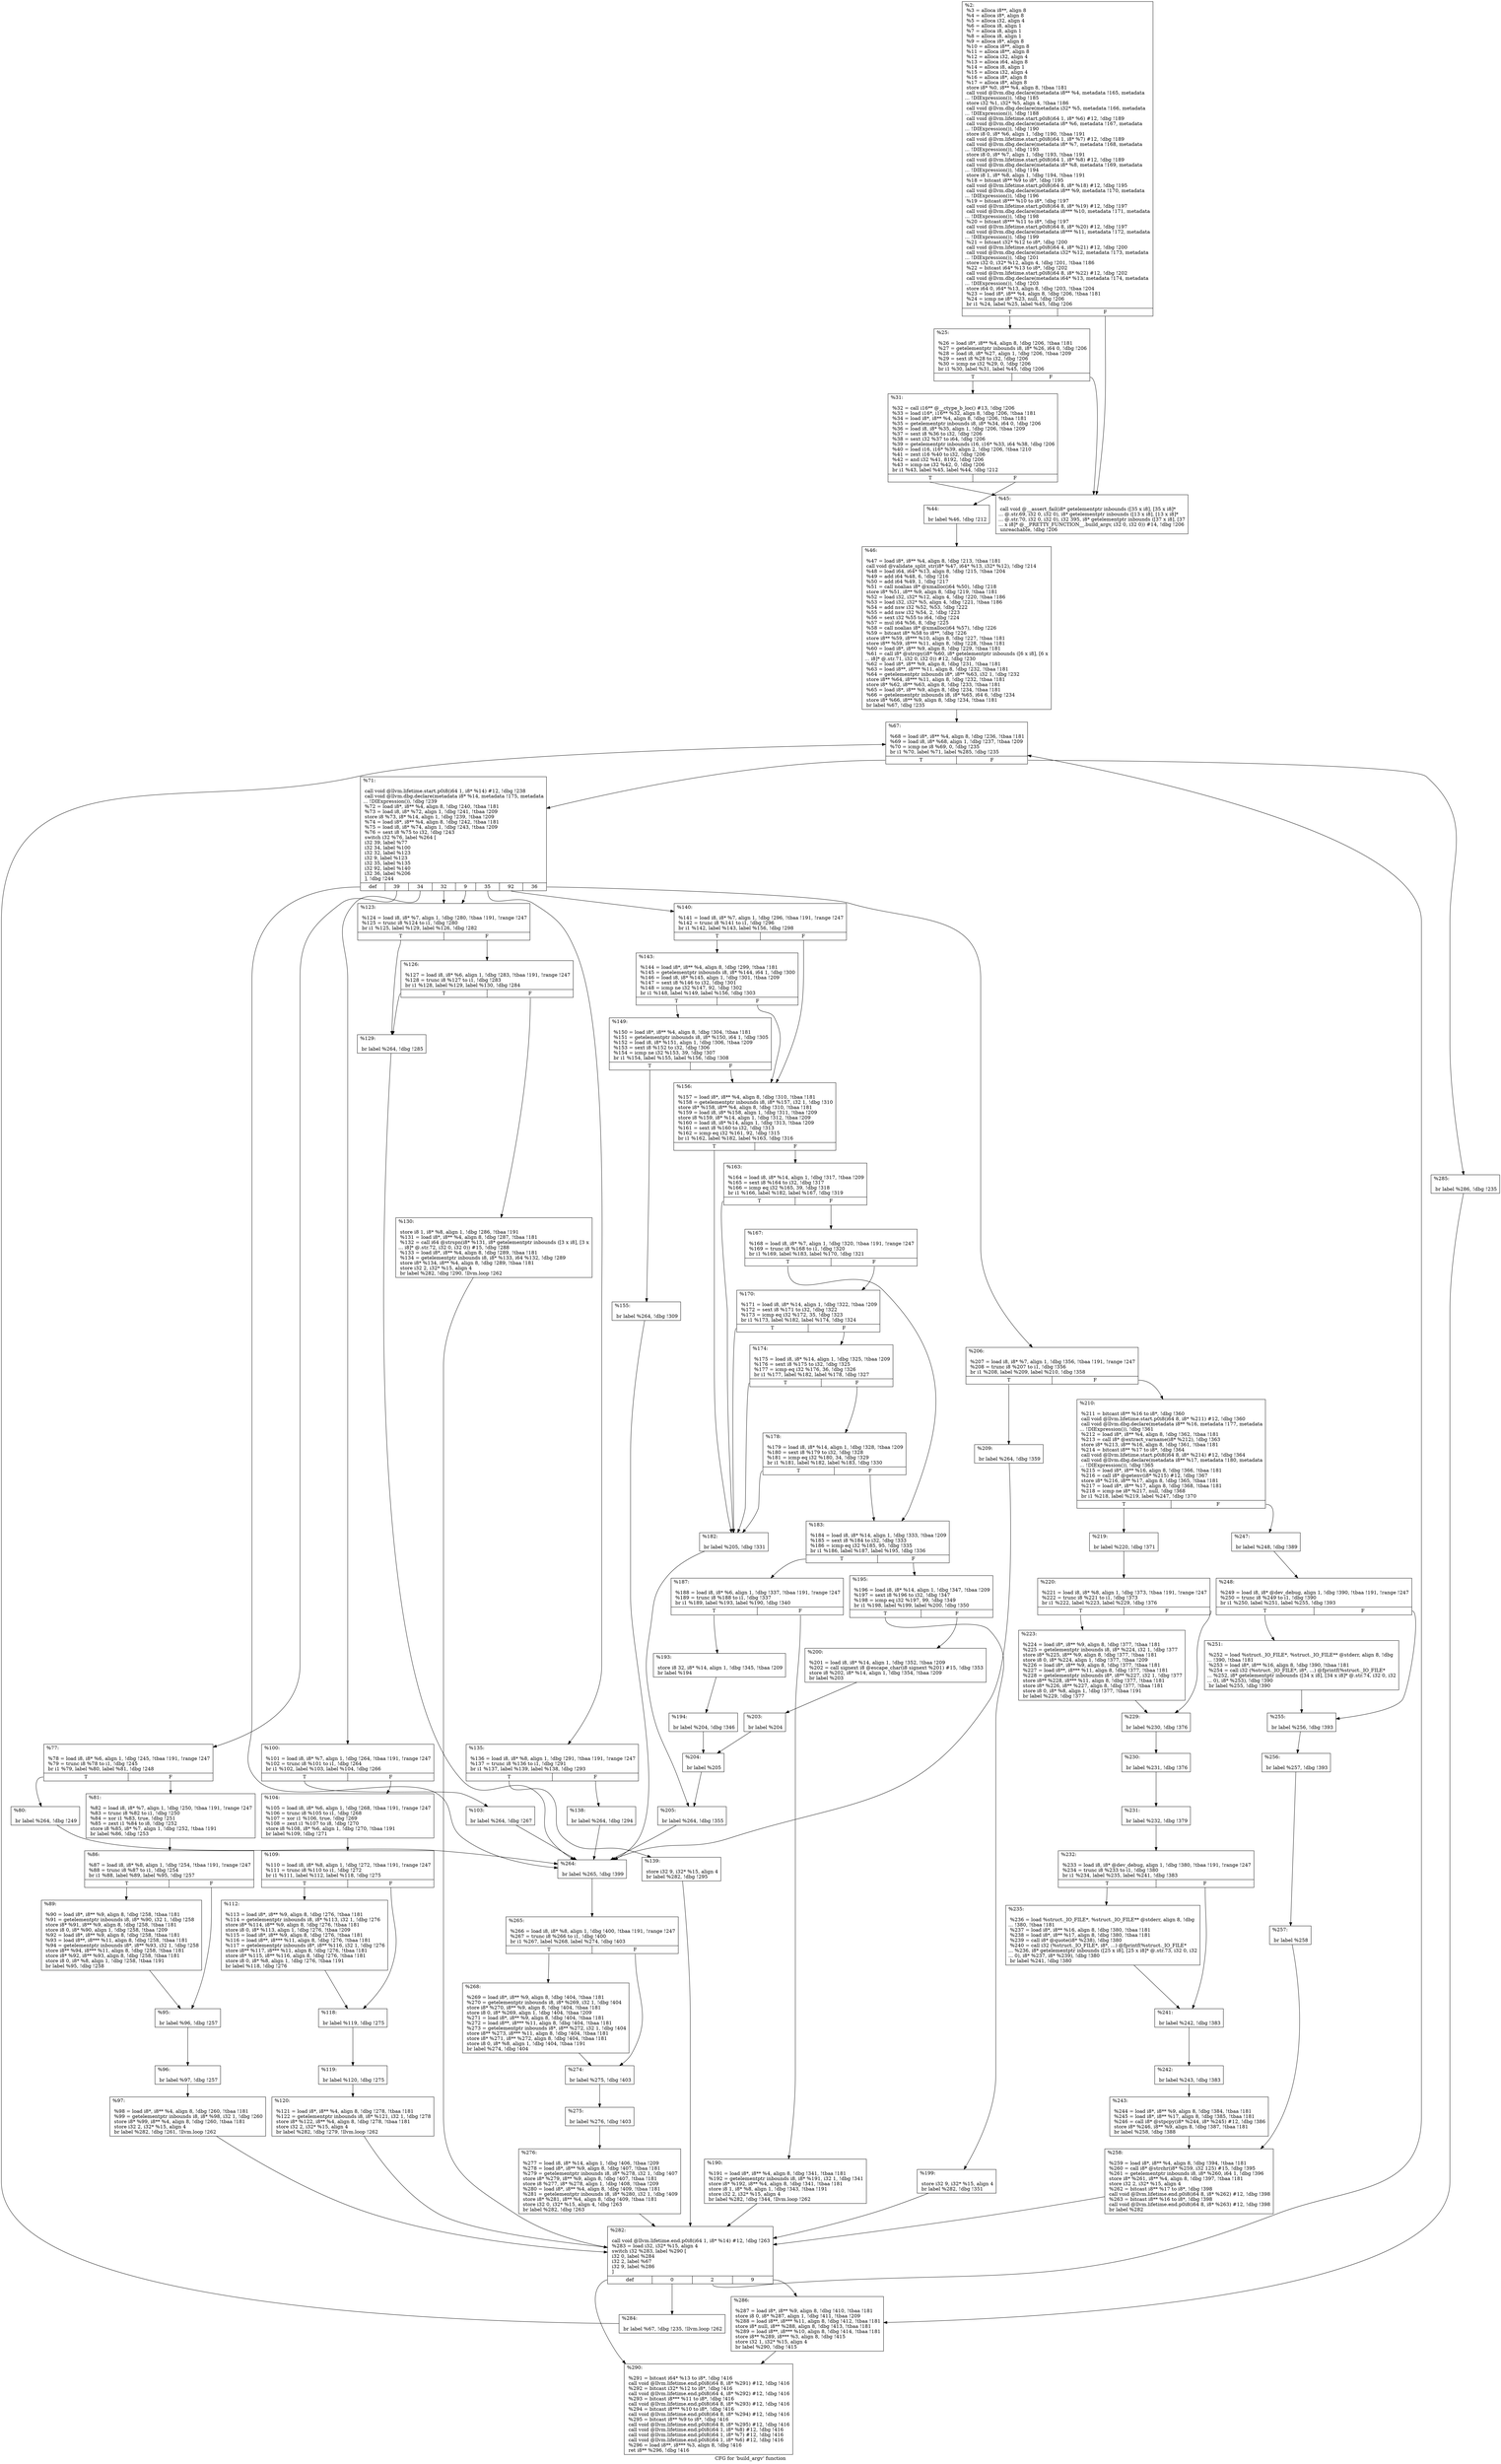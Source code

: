 digraph "CFG for 'build_argv' function" {
	label="CFG for 'build_argv' function";

	Node0x216bc80 [shape=record,label="{%2:\l  %3 = alloca i8**, align 8\l  %4 = alloca i8*, align 8\l  %5 = alloca i32, align 4\l  %6 = alloca i8, align 1\l  %7 = alloca i8, align 1\l  %8 = alloca i8, align 1\l  %9 = alloca i8*, align 8\l  %10 = alloca i8**, align 8\l  %11 = alloca i8**, align 8\l  %12 = alloca i32, align 4\l  %13 = alloca i64, align 8\l  %14 = alloca i8, align 1\l  %15 = alloca i32, align 4\l  %16 = alloca i8*, align 8\l  %17 = alloca i8*, align 8\l  store i8* %0, i8** %4, align 8, !tbaa !181\l  call void @llvm.dbg.declare(metadata i8** %4, metadata !165, metadata\l... !DIExpression()), !dbg !185\l  store i32 %1, i32* %5, align 4, !tbaa !186\l  call void @llvm.dbg.declare(metadata i32* %5, metadata !166, metadata\l... !DIExpression()), !dbg !188\l  call void @llvm.lifetime.start.p0i8(i64 1, i8* %6) #12, !dbg !189\l  call void @llvm.dbg.declare(metadata i8* %6, metadata !167, metadata\l... !DIExpression()), !dbg !190\l  store i8 0, i8* %6, align 1, !dbg !190, !tbaa !191\l  call void @llvm.lifetime.start.p0i8(i64 1, i8* %7) #12, !dbg !189\l  call void @llvm.dbg.declare(metadata i8* %7, metadata !168, metadata\l... !DIExpression()), !dbg !193\l  store i8 0, i8* %7, align 1, !dbg !193, !tbaa !191\l  call void @llvm.lifetime.start.p0i8(i64 1, i8* %8) #12, !dbg !189\l  call void @llvm.dbg.declare(metadata i8* %8, metadata !169, metadata\l... !DIExpression()), !dbg !194\l  store i8 1, i8* %8, align 1, !dbg !194, !tbaa !191\l  %18 = bitcast i8** %9 to i8*, !dbg !195\l  call void @llvm.lifetime.start.p0i8(i64 8, i8* %18) #12, !dbg !195\l  call void @llvm.dbg.declare(metadata i8** %9, metadata !170, metadata\l... !DIExpression()), !dbg !196\l  %19 = bitcast i8*** %10 to i8*, !dbg !197\l  call void @llvm.lifetime.start.p0i8(i64 8, i8* %19) #12, !dbg !197\l  call void @llvm.dbg.declare(metadata i8*** %10, metadata !171, metadata\l... !DIExpression()), !dbg !198\l  %20 = bitcast i8*** %11 to i8*, !dbg !197\l  call void @llvm.lifetime.start.p0i8(i64 8, i8* %20) #12, !dbg !197\l  call void @llvm.dbg.declare(metadata i8*** %11, metadata !172, metadata\l... !DIExpression()), !dbg !199\l  %21 = bitcast i32* %12 to i8*, !dbg !200\l  call void @llvm.lifetime.start.p0i8(i64 4, i8* %21) #12, !dbg !200\l  call void @llvm.dbg.declare(metadata i32* %12, metadata !173, metadata\l... !DIExpression()), !dbg !201\l  store i32 0, i32* %12, align 4, !dbg !201, !tbaa !186\l  %22 = bitcast i64* %13 to i8*, !dbg !202\l  call void @llvm.lifetime.start.p0i8(i64 8, i8* %22) #12, !dbg !202\l  call void @llvm.dbg.declare(metadata i64* %13, metadata !174, metadata\l... !DIExpression()), !dbg !203\l  store i64 0, i64* %13, align 8, !dbg !203, !tbaa !204\l  %23 = load i8*, i8** %4, align 8, !dbg !206, !tbaa !181\l  %24 = icmp ne i8* %23, null, !dbg !206\l  br i1 %24, label %25, label %45, !dbg !206\l|{<s0>T|<s1>F}}"];
	Node0x216bc80:s0 -> Node0x216ea70;
	Node0x216bc80:s1 -> Node0x216eb60;
	Node0x216ea70 [shape=record,label="{%25:\l\l  %26 = load i8*, i8** %4, align 8, !dbg !206, !tbaa !181\l  %27 = getelementptr inbounds i8, i8* %26, i64 0, !dbg !206\l  %28 = load i8, i8* %27, align 1, !dbg !206, !tbaa !209\l  %29 = sext i8 %28 to i32, !dbg !206\l  %30 = icmp ne i32 %29, 0, !dbg !206\l  br i1 %30, label %31, label %45, !dbg !206\l|{<s0>T|<s1>F}}"];
	Node0x216ea70:s0 -> Node0x216eac0;
	Node0x216ea70:s1 -> Node0x216eb60;
	Node0x216eac0 [shape=record,label="{%31:\l\l  %32 = call i16** @__ctype_b_loc() #13, !dbg !206\l  %33 = load i16*, i16** %32, align 8, !dbg !206, !tbaa !181\l  %34 = load i8*, i8** %4, align 8, !dbg !206, !tbaa !181\l  %35 = getelementptr inbounds i8, i8* %34, i64 0, !dbg !206\l  %36 = load i8, i8* %35, align 1, !dbg !206, !tbaa !209\l  %37 = sext i8 %36 to i32, !dbg !206\l  %38 = sext i32 %37 to i64, !dbg !206\l  %39 = getelementptr inbounds i16, i16* %33, i64 %38, !dbg !206\l  %40 = load i16, i16* %39, align 2, !dbg !206, !tbaa !210\l  %41 = zext i16 %40 to i32, !dbg !206\l  %42 = and i32 %41, 8192, !dbg !206\l  %43 = icmp ne i32 %42, 0, !dbg !206\l  br i1 %43, label %45, label %44, !dbg !212\l|{<s0>T|<s1>F}}"];
	Node0x216eac0:s0 -> Node0x216eb60;
	Node0x216eac0:s1 -> Node0x216eb10;
	Node0x216eb10 [shape=record,label="{%44:\l\l  br label %46, !dbg !212\l}"];
	Node0x216eb10 -> Node0x216ebb0;
	Node0x216eb60 [shape=record,label="{%45:\l\l  call void @__assert_fail(i8* getelementptr inbounds ([35 x i8], [35 x i8]*\l... @.str.69, i32 0, i32 0), i8* getelementptr inbounds ([13 x i8], [13 x i8]*\l... @.str.70, i32 0, i32 0), i32 395, i8* getelementptr inbounds ([37 x i8], [37\l... x i8]* @__PRETTY_FUNCTION__.build_argv, i32 0, i32 0)) #14, !dbg !206\l  unreachable, !dbg !206\l}"];
	Node0x216ebb0 [shape=record,label="{%46:\l\l  %47 = load i8*, i8** %4, align 8, !dbg !213, !tbaa !181\l  call void @validate_split_str(i8* %47, i64* %13, i32* %12), !dbg !214\l  %48 = load i64, i64* %13, align 8, !dbg !215, !tbaa !204\l  %49 = add i64 %48, 6, !dbg !216\l  %50 = add i64 %49, 1, !dbg !217\l  %51 = call noalias i8* @xmalloc(i64 %50), !dbg !218\l  store i8* %51, i8** %9, align 8, !dbg !219, !tbaa !181\l  %52 = load i32, i32* %12, align 4, !dbg !220, !tbaa !186\l  %53 = load i32, i32* %5, align 4, !dbg !221, !tbaa !186\l  %54 = add nsw i32 %52, %53, !dbg !222\l  %55 = add nsw i32 %54, 2, !dbg !223\l  %56 = sext i32 %55 to i64, !dbg !224\l  %57 = mul i64 %56, 8, !dbg !225\l  %58 = call noalias i8* @xmalloc(i64 %57), !dbg !226\l  %59 = bitcast i8* %58 to i8**, !dbg !226\l  store i8** %59, i8*** %10, align 8, !dbg !227, !tbaa !181\l  store i8** %59, i8*** %11, align 8, !dbg !228, !tbaa !181\l  %60 = load i8*, i8** %9, align 8, !dbg !229, !tbaa !181\l  %61 = call i8* @strcpy(i8* %60, i8* getelementptr inbounds ([6 x i8], [6 x\l... i8]* @.str.71, i32 0, i32 0)) #12, !dbg !230\l  %62 = load i8*, i8** %9, align 8, !dbg !231, !tbaa !181\l  %63 = load i8**, i8*** %11, align 8, !dbg !232, !tbaa !181\l  %64 = getelementptr inbounds i8*, i8** %63, i32 1, !dbg !232\l  store i8** %64, i8*** %11, align 8, !dbg !232, !tbaa !181\l  store i8* %62, i8** %63, align 8, !dbg !233, !tbaa !181\l  %65 = load i8*, i8** %9, align 8, !dbg !234, !tbaa !181\l  %66 = getelementptr inbounds i8, i8* %65, i64 6, !dbg !234\l  store i8* %66, i8** %9, align 8, !dbg !234, !tbaa !181\l  br label %67, !dbg !235\l}"];
	Node0x216ebb0 -> Node0x216ec00;
	Node0x216ec00 [shape=record,label="{%67:\l\l  %68 = load i8*, i8** %4, align 8, !dbg !236, !tbaa !181\l  %69 = load i8, i8* %68, align 1, !dbg !237, !tbaa !209\l  %70 = icmp ne i8 %69, 0, !dbg !235\l  br i1 %70, label %71, label %285, !dbg !235\l|{<s0>T|<s1>F}}"];
	Node0x216ec00:s0 -> Node0x216ec50;
	Node0x216ec00:s1 -> Node0x21703c0;
	Node0x216ec50 [shape=record,label="{%71:\l\l  call void @llvm.lifetime.start.p0i8(i64 1, i8* %14) #12, !dbg !238\l  call void @llvm.dbg.declare(metadata i8* %14, metadata !175, metadata\l... !DIExpression()), !dbg !239\l  %72 = load i8*, i8** %4, align 8, !dbg !240, !tbaa !181\l  %73 = load i8, i8* %72, align 1, !dbg !241, !tbaa !209\l  store i8 %73, i8* %14, align 1, !dbg !239, !tbaa !209\l  %74 = load i8*, i8** %4, align 8, !dbg !242, !tbaa !181\l  %75 = load i8, i8* %74, align 1, !dbg !243, !tbaa !209\l  %76 = sext i8 %75 to i32, !dbg !243\l  switch i32 %76, label %264 [\l    i32 39, label %77\l    i32 34, label %100\l    i32 32, label %123\l    i32 9, label %123\l    i32 35, label %135\l    i32 92, label %140\l    i32 36, label %206\l  ], !dbg !244\l|{<s0>def|<s1>39|<s2>34|<s3>32|<s4>9|<s5>35|<s6>92|<s7>36}}"];
	Node0x216ec50:s0 -> Node0x2170140;
	Node0x216ec50:s1 -> Node0x216eca0;
	Node0x216ec50:s2 -> Node0x216ef20;
	Node0x216ec50:s3 -> Node0x216f1a0;
	Node0x216ec50:s4 -> Node0x216f1a0;
	Node0x216ec50:s5 -> Node0x216f2e0;
	Node0x216ec50:s6 -> Node0x216f3d0;
	Node0x216ec50:s7 -> Node0x216fab0;
	Node0x216eca0 [shape=record,label="{%77:\l\l  %78 = load i8, i8* %6, align 1, !dbg !245, !tbaa !191, !range !247\l  %79 = trunc i8 %78 to i1, !dbg !245\l  br i1 %79, label %80, label %81, !dbg !248\l|{<s0>T|<s1>F}}"];
	Node0x216eca0:s0 -> Node0x216ecf0;
	Node0x216eca0:s1 -> Node0x216ed40;
	Node0x216ecf0 [shape=record,label="{%80:\l\l  br label %264, !dbg !249\l}"];
	Node0x216ecf0 -> Node0x2170140;
	Node0x216ed40 [shape=record,label="{%81:\l\l  %82 = load i8, i8* %7, align 1, !dbg !250, !tbaa !191, !range !247\l  %83 = trunc i8 %82 to i1, !dbg !250\l  %84 = xor i1 %83, true, !dbg !251\l  %85 = zext i1 %84 to i8, !dbg !252\l  store i8 %85, i8* %7, align 1, !dbg !252, !tbaa !191\l  br label %86, !dbg !253\l}"];
	Node0x216ed40 -> Node0x216ed90;
	Node0x216ed90 [shape=record,label="{%86:\l\l  %87 = load i8, i8* %8, align 1, !dbg !254, !tbaa !191, !range !247\l  %88 = trunc i8 %87 to i1, !dbg !254\l  br i1 %88, label %89, label %95, !dbg !257\l|{<s0>T|<s1>F}}"];
	Node0x216ed90:s0 -> Node0x216ede0;
	Node0x216ed90:s1 -> Node0x216ee30;
	Node0x216ede0 [shape=record,label="{%89:\l\l  %90 = load i8*, i8** %9, align 8, !dbg !258, !tbaa !181\l  %91 = getelementptr inbounds i8, i8* %90, i32 1, !dbg !258\l  store i8* %91, i8** %9, align 8, !dbg !258, !tbaa !181\l  store i8 0, i8* %90, align 1, !dbg !258, !tbaa !209\l  %92 = load i8*, i8** %9, align 8, !dbg !258, !tbaa !181\l  %93 = load i8**, i8*** %11, align 8, !dbg !258, !tbaa !181\l  %94 = getelementptr inbounds i8*, i8** %93, i32 1, !dbg !258\l  store i8** %94, i8*** %11, align 8, !dbg !258, !tbaa !181\l  store i8* %92, i8** %93, align 8, !dbg !258, !tbaa !181\l  store i8 0, i8* %8, align 1, !dbg !258, !tbaa !191\l  br label %95, !dbg !258\l}"];
	Node0x216ede0 -> Node0x216ee30;
	Node0x216ee30 [shape=record,label="{%95:\l\l  br label %96, !dbg !257\l}"];
	Node0x216ee30 -> Node0x216ee80;
	Node0x216ee80 [shape=record,label="{%96:\l\l  br label %97, !dbg !257\l}"];
	Node0x216ee80 -> Node0x216eed0;
	Node0x216eed0 [shape=record,label="{%97:\l\l  %98 = load i8*, i8** %4, align 8, !dbg !260, !tbaa !181\l  %99 = getelementptr inbounds i8, i8* %98, i32 1, !dbg !260\l  store i8* %99, i8** %4, align 8, !dbg !260, !tbaa !181\l  store i32 2, i32* %15, align 4\l  br label %282, !dbg !261, !llvm.loop !262\l}"];
	Node0x216eed0 -> Node0x2170320;
	Node0x216ef20 [shape=record,label="{%100:\l\l  %101 = load i8, i8* %7, align 1, !dbg !264, !tbaa !191, !range !247\l  %102 = trunc i8 %101 to i1, !dbg !264\l  br i1 %102, label %103, label %104, !dbg !266\l|{<s0>T|<s1>F}}"];
	Node0x216ef20:s0 -> Node0x216ef70;
	Node0x216ef20:s1 -> Node0x216efc0;
	Node0x216ef70 [shape=record,label="{%103:\l\l  br label %264, !dbg !267\l}"];
	Node0x216ef70 -> Node0x2170140;
	Node0x216efc0 [shape=record,label="{%104:\l\l  %105 = load i8, i8* %6, align 1, !dbg !268, !tbaa !191, !range !247\l  %106 = trunc i8 %105 to i1, !dbg !268\l  %107 = xor i1 %106, true, !dbg !269\l  %108 = zext i1 %107 to i8, !dbg !270\l  store i8 %108, i8* %6, align 1, !dbg !270, !tbaa !191\l  br label %109, !dbg !271\l}"];
	Node0x216efc0 -> Node0x216f010;
	Node0x216f010 [shape=record,label="{%109:\l\l  %110 = load i8, i8* %8, align 1, !dbg !272, !tbaa !191, !range !247\l  %111 = trunc i8 %110 to i1, !dbg !272\l  br i1 %111, label %112, label %118, !dbg !275\l|{<s0>T|<s1>F}}"];
	Node0x216f010:s0 -> Node0x216f060;
	Node0x216f010:s1 -> Node0x216f0b0;
	Node0x216f060 [shape=record,label="{%112:\l\l  %113 = load i8*, i8** %9, align 8, !dbg !276, !tbaa !181\l  %114 = getelementptr inbounds i8, i8* %113, i32 1, !dbg !276\l  store i8* %114, i8** %9, align 8, !dbg !276, !tbaa !181\l  store i8 0, i8* %113, align 1, !dbg !276, !tbaa !209\l  %115 = load i8*, i8** %9, align 8, !dbg !276, !tbaa !181\l  %116 = load i8**, i8*** %11, align 8, !dbg !276, !tbaa !181\l  %117 = getelementptr inbounds i8*, i8** %116, i32 1, !dbg !276\l  store i8** %117, i8*** %11, align 8, !dbg !276, !tbaa !181\l  store i8* %115, i8** %116, align 8, !dbg !276, !tbaa !181\l  store i8 0, i8* %8, align 1, !dbg !276, !tbaa !191\l  br label %118, !dbg !276\l}"];
	Node0x216f060 -> Node0x216f0b0;
	Node0x216f0b0 [shape=record,label="{%118:\l\l  br label %119, !dbg !275\l}"];
	Node0x216f0b0 -> Node0x216f100;
	Node0x216f100 [shape=record,label="{%119:\l\l  br label %120, !dbg !275\l}"];
	Node0x216f100 -> Node0x216f150;
	Node0x216f150 [shape=record,label="{%120:\l\l  %121 = load i8*, i8** %4, align 8, !dbg !278, !tbaa !181\l  %122 = getelementptr inbounds i8, i8* %121, i32 1, !dbg !278\l  store i8* %122, i8** %4, align 8, !dbg !278, !tbaa !181\l  store i32 2, i32* %15, align 4\l  br label %282, !dbg !279, !llvm.loop !262\l}"];
	Node0x216f150 -> Node0x2170320;
	Node0x216f1a0 [shape=record,label="{%123:\l\l  %124 = load i8, i8* %7, align 1, !dbg !280, !tbaa !191, !range !247\l  %125 = trunc i8 %124 to i1, !dbg !280\l  br i1 %125, label %129, label %126, !dbg !282\l|{<s0>T|<s1>F}}"];
	Node0x216f1a0:s0 -> Node0x216f240;
	Node0x216f1a0:s1 -> Node0x216f1f0;
	Node0x216f1f0 [shape=record,label="{%126:\l\l  %127 = load i8, i8* %6, align 1, !dbg !283, !tbaa !191, !range !247\l  %128 = trunc i8 %127 to i1, !dbg !283\l  br i1 %128, label %129, label %130, !dbg !284\l|{<s0>T|<s1>F}}"];
	Node0x216f1f0:s0 -> Node0x216f240;
	Node0x216f1f0:s1 -> Node0x216f290;
	Node0x216f240 [shape=record,label="{%129:\l\l  br label %264, !dbg !285\l}"];
	Node0x216f240 -> Node0x2170140;
	Node0x216f290 [shape=record,label="{%130:\l\l  store i8 1, i8* %8, align 1, !dbg !286, !tbaa !191\l  %131 = load i8*, i8** %4, align 8, !dbg !287, !tbaa !181\l  %132 = call i64 @strspn(i8* %131, i8* getelementptr inbounds ([3 x i8], [3 x\l... i8]* @.str.72, i32 0, i32 0)) #15, !dbg !288\l  %133 = load i8*, i8** %4, align 8, !dbg !289, !tbaa !181\l  %134 = getelementptr inbounds i8, i8* %133, i64 %132, !dbg !289\l  store i8* %134, i8** %4, align 8, !dbg !289, !tbaa !181\l  store i32 2, i32* %15, align 4\l  br label %282, !dbg !290, !llvm.loop !262\l}"];
	Node0x216f290 -> Node0x2170320;
	Node0x216f2e0 [shape=record,label="{%135:\l\l  %136 = load i8, i8* %8, align 1, !dbg !291, !tbaa !191, !range !247\l  %137 = trunc i8 %136 to i1, !dbg !291\l  br i1 %137, label %139, label %138, !dbg !293\l|{<s0>T|<s1>F}}"];
	Node0x216f2e0:s0 -> Node0x216f380;
	Node0x216f2e0:s1 -> Node0x216f330;
	Node0x216f330 [shape=record,label="{%138:\l\l  br label %264, !dbg !294\l}"];
	Node0x216f330 -> Node0x2170140;
	Node0x216f380 [shape=record,label="{%139:\l\l  store i32 9, i32* %15, align 4\l  br label %282, !dbg !295\l}"];
	Node0x216f380 -> Node0x2170320;
	Node0x216f3d0 [shape=record,label="{%140:\l\l  %141 = load i8, i8* %7, align 1, !dbg !296, !tbaa !191, !range !247\l  %142 = trunc i8 %141 to i1, !dbg !296\l  br i1 %142, label %143, label %156, !dbg !298\l|{<s0>T|<s1>F}}"];
	Node0x216f3d0:s0 -> Node0x216f420;
	Node0x216f3d0:s1 -> Node0x216f510;
	Node0x216f420 [shape=record,label="{%143:\l\l  %144 = load i8*, i8** %4, align 8, !dbg !299, !tbaa !181\l  %145 = getelementptr inbounds i8, i8* %144, i64 1, !dbg !300\l  %146 = load i8, i8* %145, align 1, !dbg !301, !tbaa !209\l  %147 = sext i8 %146 to i32, !dbg !301\l  %148 = icmp ne i32 %147, 92, !dbg !302\l  br i1 %148, label %149, label %156, !dbg !303\l|{<s0>T|<s1>F}}"];
	Node0x216f420:s0 -> Node0x216f470;
	Node0x216f420:s1 -> Node0x216f510;
	Node0x216f470 [shape=record,label="{%149:\l\l  %150 = load i8*, i8** %4, align 8, !dbg !304, !tbaa !181\l  %151 = getelementptr inbounds i8, i8* %150, i64 1, !dbg !305\l  %152 = load i8, i8* %151, align 1, !dbg !306, !tbaa !209\l  %153 = sext i8 %152 to i32, !dbg !306\l  %154 = icmp ne i32 %153, 39, !dbg !307\l  br i1 %154, label %155, label %156, !dbg !308\l|{<s0>T|<s1>F}}"];
	Node0x216f470:s0 -> Node0x216f4c0;
	Node0x216f470:s1 -> Node0x216f510;
	Node0x216f4c0 [shape=record,label="{%155:\l\l  br label %264, !dbg !309\l}"];
	Node0x216f4c0 -> Node0x2170140;
	Node0x216f510 [shape=record,label="{%156:\l\l  %157 = load i8*, i8** %4, align 8, !dbg !310, !tbaa !181\l  %158 = getelementptr inbounds i8, i8* %157, i32 1, !dbg !310\l  store i8* %158, i8** %4, align 8, !dbg !310, !tbaa !181\l  %159 = load i8, i8* %158, align 1, !dbg !311, !tbaa !209\l  store i8 %159, i8* %14, align 1, !dbg !312, !tbaa !209\l  %160 = load i8, i8* %14, align 1, !dbg !313, !tbaa !209\l  %161 = sext i8 %160 to i32, !dbg !313\l  %162 = icmp eq i32 %161, 92, !dbg !315\l  br i1 %162, label %182, label %163, !dbg !316\l|{<s0>T|<s1>F}}"];
	Node0x216f510:s0 -> Node0x216f6f0;
	Node0x216f510:s1 -> Node0x216f560;
	Node0x216f560 [shape=record,label="{%163:\l\l  %164 = load i8, i8* %14, align 1, !dbg !317, !tbaa !209\l  %165 = sext i8 %164 to i32, !dbg !317\l  %166 = icmp eq i32 %165, 39, !dbg !318\l  br i1 %166, label %182, label %167, !dbg !319\l|{<s0>T|<s1>F}}"];
	Node0x216f560:s0 -> Node0x216f6f0;
	Node0x216f560:s1 -> Node0x216f5b0;
	Node0x216f5b0 [shape=record,label="{%167:\l\l  %168 = load i8, i8* %7, align 1, !dbg !320, !tbaa !191, !range !247\l  %169 = trunc i8 %168 to i1, !dbg !320\l  br i1 %169, label %183, label %170, !dbg !321\l|{<s0>T|<s1>F}}"];
	Node0x216f5b0:s0 -> Node0x216f740;
	Node0x216f5b0:s1 -> Node0x216f600;
	Node0x216f600 [shape=record,label="{%170:\l\l  %171 = load i8, i8* %14, align 1, !dbg !322, !tbaa !209\l  %172 = sext i8 %171 to i32, !dbg !322\l  %173 = icmp eq i32 %172, 35, !dbg !323\l  br i1 %173, label %182, label %174, !dbg !324\l|{<s0>T|<s1>F}}"];
	Node0x216f600:s0 -> Node0x216f6f0;
	Node0x216f600:s1 -> Node0x216f650;
	Node0x216f650 [shape=record,label="{%174:\l\l  %175 = load i8, i8* %14, align 1, !dbg !325, !tbaa !209\l  %176 = sext i8 %175 to i32, !dbg !325\l  %177 = icmp eq i32 %176, 36, !dbg !326\l  br i1 %177, label %182, label %178, !dbg !327\l|{<s0>T|<s1>F}}"];
	Node0x216f650:s0 -> Node0x216f6f0;
	Node0x216f650:s1 -> Node0x216f6a0;
	Node0x216f6a0 [shape=record,label="{%178:\l\l  %179 = load i8, i8* %14, align 1, !dbg !328, !tbaa !209\l  %180 = sext i8 %179 to i32, !dbg !328\l  %181 = icmp eq i32 %180, 34, !dbg !329\l  br i1 %181, label %182, label %183, !dbg !330\l|{<s0>T|<s1>F}}"];
	Node0x216f6a0:s0 -> Node0x216f6f0;
	Node0x216f6a0:s1 -> Node0x216f740;
	Node0x216f6f0 [shape=record,label="{%182:\l\l  br label %205, !dbg !331\l}"];
	Node0x216f6f0 -> Node0x216fa60;
	Node0x216f740 [shape=record,label="{%183:\l\l  %184 = load i8, i8* %14, align 1, !dbg !333, !tbaa !209\l  %185 = sext i8 %184 to i32, !dbg !333\l  %186 = icmp eq i32 %185, 95, !dbg !335\l  br i1 %186, label %187, label %195, !dbg !336\l|{<s0>T|<s1>F}}"];
	Node0x216f740:s0 -> Node0x216f790;
	Node0x216f740:s1 -> Node0x216f8d0;
	Node0x216f790 [shape=record,label="{%187:\l\l  %188 = load i8, i8* %6, align 1, !dbg !337, !tbaa !191, !range !247\l  %189 = trunc i8 %188 to i1, !dbg !337\l  br i1 %189, label %193, label %190, !dbg !340\l|{<s0>T|<s1>F}}"];
	Node0x216f790:s0 -> Node0x216f830;
	Node0x216f790:s1 -> Node0x216f7e0;
	Node0x216f7e0 [shape=record,label="{%190:\l\l  %191 = load i8*, i8** %4, align 8, !dbg !341, !tbaa !181\l  %192 = getelementptr inbounds i8, i8* %191, i32 1, !dbg !341\l  store i8* %192, i8** %4, align 8, !dbg !341, !tbaa !181\l  store i8 1, i8* %8, align 1, !dbg !343, !tbaa !191\l  store i32 2, i32* %15, align 4\l  br label %282, !dbg !344, !llvm.loop !262\l}"];
	Node0x216f7e0 -> Node0x2170320;
	Node0x216f830 [shape=record,label="{%193:\l\l  store i8 32, i8* %14, align 1, !dbg !345, !tbaa !209\l  br label %194\l}"];
	Node0x216f830 -> Node0x216f880;
	Node0x216f880 [shape=record,label="{%194:\l\l  br label %204, !dbg !346\l}"];
	Node0x216f880 -> Node0x216fa10;
	Node0x216f8d0 [shape=record,label="{%195:\l\l  %196 = load i8, i8* %14, align 1, !dbg !347, !tbaa !209\l  %197 = sext i8 %196 to i32, !dbg !347\l  %198 = icmp eq i32 %197, 99, !dbg !349\l  br i1 %198, label %199, label %200, !dbg !350\l|{<s0>T|<s1>F}}"];
	Node0x216f8d0:s0 -> Node0x216f920;
	Node0x216f8d0:s1 -> Node0x216f970;
	Node0x216f920 [shape=record,label="{%199:\l\l  store i32 9, i32* %15, align 4\l  br label %282, !dbg !351\l}"];
	Node0x216f920 -> Node0x2170320;
	Node0x216f970 [shape=record,label="{%200:\l\l  %201 = load i8, i8* %14, align 1, !dbg !352, !tbaa !209\l  %202 = call signext i8 @escape_char(i8 signext %201) #15, !dbg !353\l  store i8 %202, i8* %14, align 1, !dbg !354, !tbaa !209\l  br label %203\l}"];
	Node0x216f970 -> Node0x216f9c0;
	Node0x216f9c0 [shape=record,label="{%203:\l\l  br label %204\l}"];
	Node0x216f9c0 -> Node0x216fa10;
	Node0x216fa10 [shape=record,label="{%204:\l\l  br label %205\l}"];
	Node0x216fa10 -> Node0x216fa60;
	Node0x216fa60 [shape=record,label="{%205:\l\l  br label %264, !dbg !355\l}"];
	Node0x216fa60 -> Node0x2170140;
	Node0x216fab0 [shape=record,label="{%206:\l\l  %207 = load i8, i8* %7, align 1, !dbg !356, !tbaa !191, !range !247\l  %208 = trunc i8 %207 to i1, !dbg !356\l  br i1 %208, label %209, label %210, !dbg !358\l|{<s0>T|<s1>F}}"];
	Node0x216fab0:s0 -> Node0x216fb00;
	Node0x216fab0:s1 -> Node0x216fb50;
	Node0x216fb00 [shape=record,label="{%209:\l\l  br label %264, !dbg !359\l}"];
	Node0x216fb00 -> Node0x2170140;
	Node0x216fb50 [shape=record,label="{%210:\l\l  %211 = bitcast i8** %16 to i8*, !dbg !360\l  call void @llvm.lifetime.start.p0i8(i64 8, i8* %211) #12, !dbg !360\l  call void @llvm.dbg.declare(metadata i8** %16, metadata !177, metadata\l... !DIExpression()), !dbg !361\l  %212 = load i8*, i8** %4, align 8, !dbg !362, !tbaa !181\l  %213 = call i8* @extract_varname(i8* %212), !dbg !363\l  store i8* %213, i8** %16, align 8, !dbg !361, !tbaa !181\l  %214 = bitcast i8** %17 to i8*, !dbg !364\l  call void @llvm.lifetime.start.p0i8(i64 8, i8* %214) #12, !dbg !364\l  call void @llvm.dbg.declare(metadata i8** %17, metadata !180, metadata\l... !DIExpression()), !dbg !365\l  %215 = load i8*, i8** %16, align 8, !dbg !366, !tbaa !181\l  %216 = call i8* @getenv(i8* %215) #12, !dbg !367\l  store i8* %216, i8** %17, align 8, !dbg !365, !tbaa !181\l  %217 = load i8*, i8** %17, align 8, !dbg !368, !tbaa !181\l  %218 = icmp ne i8* %217, null, !dbg !368\l  br i1 %218, label %219, label %247, !dbg !370\l|{<s0>T|<s1>F}}"];
	Node0x216fb50:s0 -> Node0x216fba0;
	Node0x216fb50:s1 -> Node0x216ff10;
	Node0x216fba0 [shape=record,label="{%219:\l\l  br label %220, !dbg !371\l}"];
	Node0x216fba0 -> Node0x216fbf0;
	Node0x216fbf0 [shape=record,label="{%220:\l\l  %221 = load i8, i8* %8, align 1, !dbg !373, !tbaa !191, !range !247\l  %222 = trunc i8 %221 to i1, !dbg !373\l  br i1 %222, label %223, label %229, !dbg !376\l|{<s0>T|<s1>F}}"];
	Node0x216fbf0:s0 -> Node0x216fc40;
	Node0x216fbf0:s1 -> Node0x216fc90;
	Node0x216fc40 [shape=record,label="{%223:\l\l  %224 = load i8*, i8** %9, align 8, !dbg !377, !tbaa !181\l  %225 = getelementptr inbounds i8, i8* %224, i32 1, !dbg !377\l  store i8* %225, i8** %9, align 8, !dbg !377, !tbaa !181\l  store i8 0, i8* %224, align 1, !dbg !377, !tbaa !209\l  %226 = load i8*, i8** %9, align 8, !dbg !377, !tbaa !181\l  %227 = load i8**, i8*** %11, align 8, !dbg !377, !tbaa !181\l  %228 = getelementptr inbounds i8*, i8** %227, i32 1, !dbg !377\l  store i8** %228, i8*** %11, align 8, !dbg !377, !tbaa !181\l  store i8* %226, i8** %227, align 8, !dbg !377, !tbaa !181\l  store i8 0, i8* %8, align 1, !dbg !377, !tbaa !191\l  br label %229, !dbg !377\l}"];
	Node0x216fc40 -> Node0x216fc90;
	Node0x216fc90 [shape=record,label="{%229:\l\l  br label %230, !dbg !376\l}"];
	Node0x216fc90 -> Node0x216fce0;
	Node0x216fce0 [shape=record,label="{%230:\l\l  br label %231, !dbg !376\l}"];
	Node0x216fce0 -> Node0x216fd30;
	Node0x216fd30 [shape=record,label="{%231:\l\l  br label %232, !dbg !379\l}"];
	Node0x216fd30 -> Node0x216fd80;
	Node0x216fd80 [shape=record,label="{%232:\l\l  %233 = load i8, i8* @dev_debug, align 1, !dbg !380, !tbaa !191, !range !247\l  %234 = trunc i8 %233 to i1, !dbg !380\l  br i1 %234, label %235, label %241, !dbg !383\l|{<s0>T|<s1>F}}"];
	Node0x216fd80:s0 -> Node0x216fdd0;
	Node0x216fd80:s1 -> Node0x216fe20;
	Node0x216fdd0 [shape=record,label="{%235:\l\l  %236 = load %struct._IO_FILE*, %struct._IO_FILE** @stderr, align 8, !dbg\l... !380, !tbaa !181\l  %237 = load i8*, i8** %16, align 8, !dbg !380, !tbaa !181\l  %238 = load i8*, i8** %17, align 8, !dbg !380, !tbaa !181\l  %239 = call i8* @quote(i8* %238), !dbg !380\l  %240 = call i32 (%struct._IO_FILE*, i8*, ...) @fprintf(%struct._IO_FILE*\l... %236, i8* getelementptr inbounds ([25 x i8], [25 x i8]* @.str.73, i32 0, i32\l... 0), i8* %237, i8* %239), !dbg !380\l  br label %241, !dbg !380\l}"];
	Node0x216fdd0 -> Node0x216fe20;
	Node0x216fe20 [shape=record,label="{%241:\l\l  br label %242, !dbg !383\l}"];
	Node0x216fe20 -> Node0x216fe70;
	Node0x216fe70 [shape=record,label="{%242:\l\l  br label %243, !dbg !383\l}"];
	Node0x216fe70 -> Node0x216fec0;
	Node0x216fec0 [shape=record,label="{%243:\l\l  %244 = load i8*, i8** %9, align 8, !dbg !384, !tbaa !181\l  %245 = load i8*, i8** %17, align 8, !dbg !385, !tbaa !181\l  %246 = call i8* @stpcpy(i8* %244, i8* %245) #12, !dbg !386\l  store i8* %246, i8** %9, align 8, !dbg !387, !tbaa !181\l  br label %258, !dbg !388\l}"];
	Node0x216fec0 -> Node0x21700f0;
	Node0x216ff10 [shape=record,label="{%247:\l\l  br label %248, !dbg !389\l}"];
	Node0x216ff10 -> Node0x216ff60;
	Node0x216ff60 [shape=record,label="{%248:\l\l  %249 = load i8, i8* @dev_debug, align 1, !dbg !390, !tbaa !191, !range !247\l  %250 = trunc i8 %249 to i1, !dbg !390\l  br i1 %250, label %251, label %255, !dbg !393\l|{<s0>T|<s1>F}}"];
	Node0x216ff60:s0 -> Node0x216ffb0;
	Node0x216ff60:s1 -> Node0x2170000;
	Node0x216ffb0 [shape=record,label="{%251:\l\l  %252 = load %struct._IO_FILE*, %struct._IO_FILE** @stderr, align 8, !dbg\l... !390, !tbaa !181\l  %253 = load i8*, i8** %16, align 8, !dbg !390, !tbaa !181\l  %254 = call i32 (%struct._IO_FILE*, i8*, ...) @fprintf(%struct._IO_FILE*\l... %252, i8* getelementptr inbounds ([34 x i8], [34 x i8]* @.str.74, i32 0, i32\l... 0), i8* %253), !dbg !390\l  br label %255, !dbg !390\l}"];
	Node0x216ffb0 -> Node0x2170000;
	Node0x2170000 [shape=record,label="{%255:\l\l  br label %256, !dbg !393\l}"];
	Node0x2170000 -> Node0x2170050;
	Node0x2170050 [shape=record,label="{%256:\l\l  br label %257, !dbg !393\l}"];
	Node0x2170050 -> Node0x21700a0;
	Node0x21700a0 [shape=record,label="{%257:\l\l  br label %258\l}"];
	Node0x21700a0 -> Node0x21700f0;
	Node0x21700f0 [shape=record,label="{%258:\l\l  %259 = load i8*, i8** %4, align 8, !dbg !394, !tbaa !181\l  %260 = call i8* @strchr(i8* %259, i32 125) #15, !dbg !395\l  %261 = getelementptr inbounds i8, i8* %260, i64 1, !dbg !396\l  store i8* %261, i8** %4, align 8, !dbg !397, !tbaa !181\l  store i32 2, i32* %15, align 4\l  %262 = bitcast i8** %17 to i8*, !dbg !398\l  call void @llvm.lifetime.end.p0i8(i64 8, i8* %262) #12, !dbg !398\l  %263 = bitcast i8** %16 to i8*, !dbg !398\l  call void @llvm.lifetime.end.p0i8(i64 8, i8* %263) #12, !dbg !398\l  br label %282\l}"];
	Node0x21700f0 -> Node0x2170320;
	Node0x2170140 [shape=record,label="{%264:\l\l  br label %265, !dbg !399\l}"];
	Node0x2170140 -> Node0x2170190;
	Node0x2170190 [shape=record,label="{%265:\l\l  %266 = load i8, i8* %8, align 1, !dbg !400, !tbaa !191, !range !247\l  %267 = trunc i8 %266 to i1, !dbg !400\l  br i1 %267, label %268, label %274, !dbg !403\l|{<s0>T|<s1>F}}"];
	Node0x2170190:s0 -> Node0x21701e0;
	Node0x2170190:s1 -> Node0x2170230;
	Node0x21701e0 [shape=record,label="{%268:\l\l  %269 = load i8*, i8** %9, align 8, !dbg !404, !tbaa !181\l  %270 = getelementptr inbounds i8, i8* %269, i32 1, !dbg !404\l  store i8* %270, i8** %9, align 8, !dbg !404, !tbaa !181\l  store i8 0, i8* %269, align 1, !dbg !404, !tbaa !209\l  %271 = load i8*, i8** %9, align 8, !dbg !404, !tbaa !181\l  %272 = load i8**, i8*** %11, align 8, !dbg !404, !tbaa !181\l  %273 = getelementptr inbounds i8*, i8** %272, i32 1, !dbg !404\l  store i8** %273, i8*** %11, align 8, !dbg !404, !tbaa !181\l  store i8* %271, i8** %272, align 8, !dbg !404, !tbaa !181\l  store i8 0, i8* %8, align 1, !dbg !404, !tbaa !191\l  br label %274, !dbg !404\l}"];
	Node0x21701e0 -> Node0x2170230;
	Node0x2170230 [shape=record,label="{%274:\l\l  br label %275, !dbg !403\l}"];
	Node0x2170230 -> Node0x2170280;
	Node0x2170280 [shape=record,label="{%275:\l\l  br label %276, !dbg !403\l}"];
	Node0x2170280 -> Node0x21702d0;
	Node0x21702d0 [shape=record,label="{%276:\l\l  %277 = load i8, i8* %14, align 1, !dbg !406, !tbaa !209\l  %278 = load i8*, i8** %9, align 8, !dbg !407, !tbaa !181\l  %279 = getelementptr inbounds i8, i8* %278, i32 1, !dbg !407\l  store i8* %279, i8** %9, align 8, !dbg !407, !tbaa !181\l  store i8 %277, i8* %278, align 1, !dbg !408, !tbaa !209\l  %280 = load i8*, i8** %4, align 8, !dbg !409, !tbaa !181\l  %281 = getelementptr inbounds i8, i8* %280, i32 1, !dbg !409\l  store i8* %281, i8** %4, align 8, !dbg !409, !tbaa !181\l  store i32 0, i32* %15, align 4, !dbg !263\l  br label %282, !dbg !263\l}"];
	Node0x21702d0 -> Node0x2170320;
	Node0x2170320 [shape=record,label="{%282:\l\l  call void @llvm.lifetime.end.p0i8(i64 1, i8* %14) #12, !dbg !263\l  %283 = load i32, i32* %15, align 4\l  switch i32 %283, label %290 [\l    i32 0, label %284\l    i32 2, label %67\l    i32 9, label %286\l  ]\l|{<s0>def|<s1>0|<s2>2|<s3>9}}"];
	Node0x2170320:s0 -> Node0x2170460;
	Node0x2170320:s1 -> Node0x2170370;
	Node0x2170320:s2 -> Node0x216ec00;
	Node0x2170320:s3 -> Node0x2170410;
	Node0x2170370 [shape=record,label="{%284:\l\l  br label %67, !dbg !235, !llvm.loop !262\l}"];
	Node0x2170370 -> Node0x216ec00;
	Node0x21703c0 [shape=record,label="{%285:\l\l  br label %286, !dbg !235\l}"];
	Node0x21703c0 -> Node0x2170410;
	Node0x2170410 [shape=record,label="{%286:\l\l  %287 = load i8*, i8** %9, align 8, !dbg !410, !tbaa !181\l  store i8 0, i8* %287, align 1, !dbg !411, !tbaa !209\l  %288 = load i8**, i8*** %11, align 8, !dbg !412, !tbaa !181\l  store i8* null, i8** %288, align 8, !dbg !413, !tbaa !181\l  %289 = load i8**, i8*** %10, align 8, !dbg !414, !tbaa !181\l  store i8** %289, i8*** %3, align 8, !dbg !415\l  store i32 1, i32* %15, align 4\l  br label %290, !dbg !415\l}"];
	Node0x2170410 -> Node0x2170460;
	Node0x2170460 [shape=record,label="{%290:\l\l  %291 = bitcast i64* %13 to i8*, !dbg !416\l  call void @llvm.lifetime.end.p0i8(i64 8, i8* %291) #12, !dbg !416\l  %292 = bitcast i32* %12 to i8*, !dbg !416\l  call void @llvm.lifetime.end.p0i8(i64 4, i8* %292) #12, !dbg !416\l  %293 = bitcast i8*** %11 to i8*, !dbg !416\l  call void @llvm.lifetime.end.p0i8(i64 8, i8* %293) #12, !dbg !416\l  %294 = bitcast i8*** %10 to i8*, !dbg !416\l  call void @llvm.lifetime.end.p0i8(i64 8, i8* %294) #12, !dbg !416\l  %295 = bitcast i8** %9 to i8*, !dbg !416\l  call void @llvm.lifetime.end.p0i8(i64 8, i8* %295) #12, !dbg !416\l  call void @llvm.lifetime.end.p0i8(i64 1, i8* %8) #12, !dbg !416\l  call void @llvm.lifetime.end.p0i8(i64 1, i8* %7) #12, !dbg !416\l  call void @llvm.lifetime.end.p0i8(i64 1, i8* %6) #12, !dbg !416\l  %296 = load i8**, i8*** %3, align 8, !dbg !416\l  ret i8** %296, !dbg !416\l}"];
}
